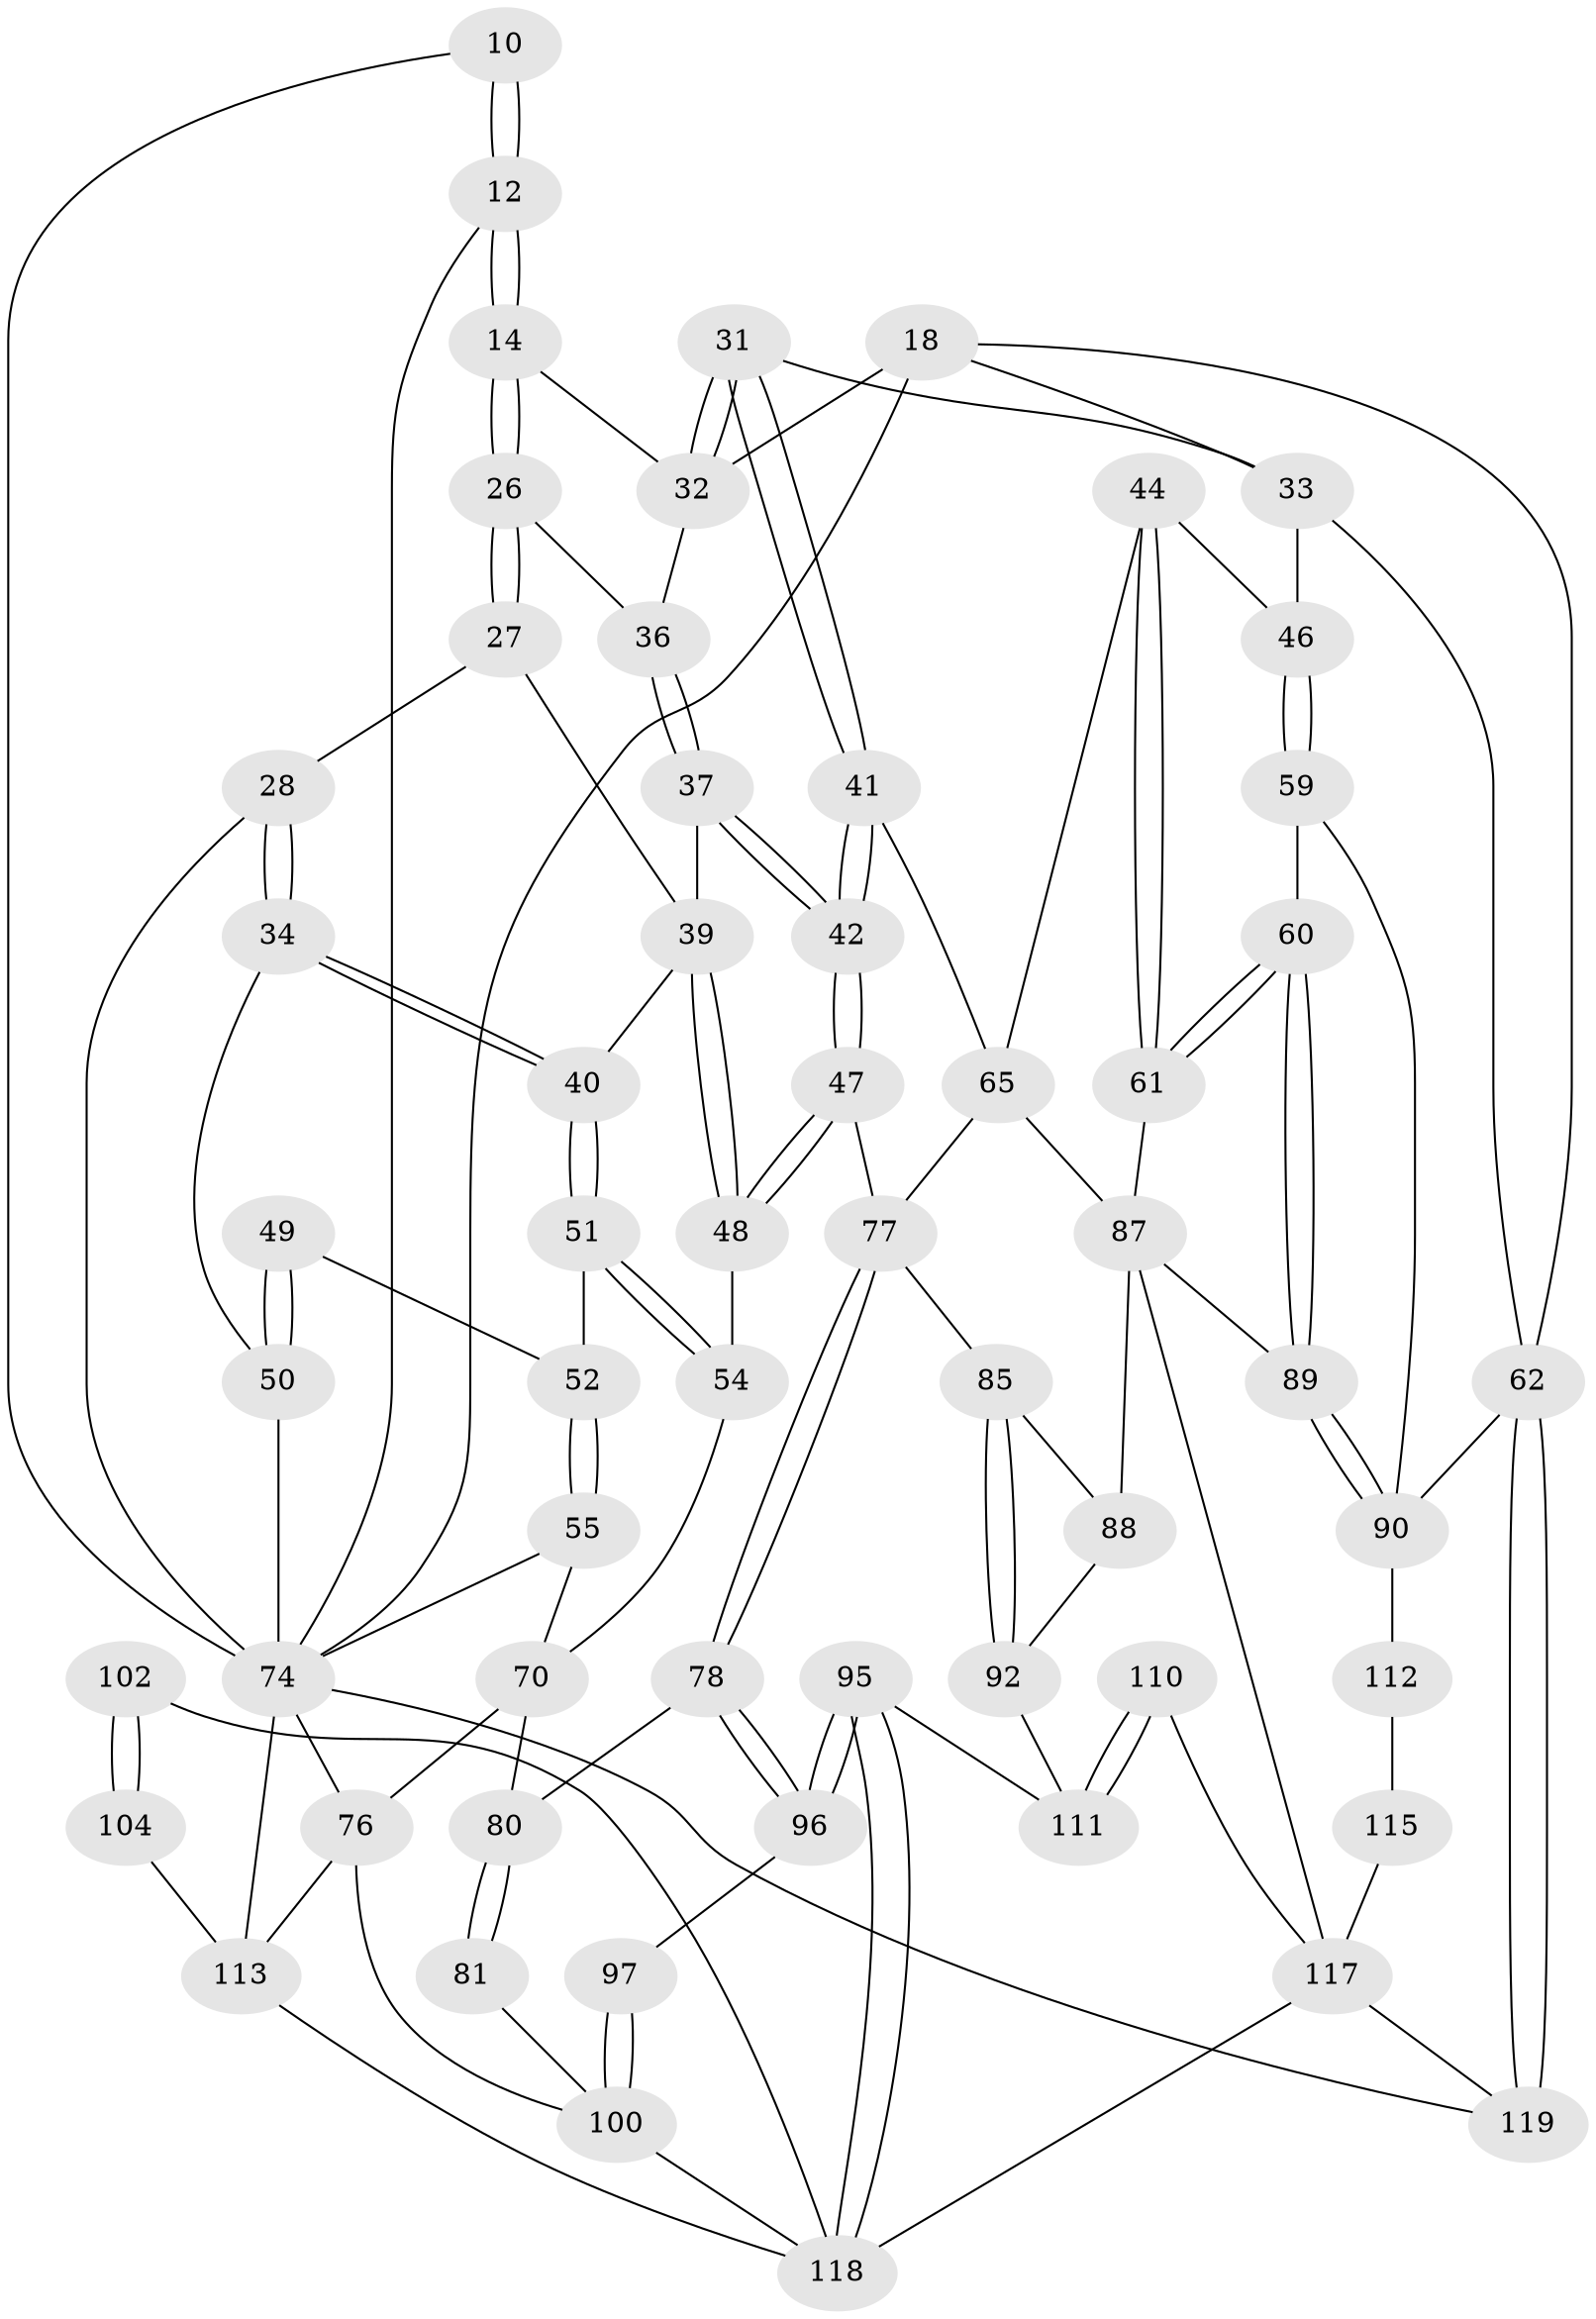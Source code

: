 // original degree distribution, {3: 0.01680672268907563, 6: 0.20168067226890757, 4: 0.226890756302521, 5: 0.5546218487394958}
// Generated by graph-tools (version 1.1) at 2025/01/03/09/25 05:01:15]
// undirected, 59 vertices, 129 edges
graph export_dot {
graph [start="1"]
  node [color=gray90,style=filled];
  10 [pos="+0.38562840884555216+0.1850112144546114"];
  12 [pos="+0.416812314219387+0.2279257881157202",super="+8+9"];
  14 [pos="+0.41703237579282826+0.22855230023891063",super="+13"];
  18 [pos="+0.8123290825873849+0.15732584038203354",super="+5"];
  26 [pos="+0.40563931829307714+0.29987534316367753"];
  27 [pos="+0.38475777210601864+0.31051178973492843"];
  28 [pos="+0.24447847112165366+0.24762050612899322"];
  31 [pos="+0.7105464349481777+0.417753871081494",super="+30"];
  32 [pos="+0.6074360074460076+0.36644498399856407",super="+16+17+19"];
  33 [pos="+0.7858596188475565+0.43264679287156144",super="+22"];
  34 [pos="+0.15812091816400708+0.4137565638622575"];
  36 [pos="+0.5535140203610105+0.38669506238883056",super="+29"];
  37 [pos="+0.4938316105329559+0.48520942672485606"];
  39 [pos="+0.2911138973424335+0.45726892745641134",super="+38"];
  40 [pos="+0.1582876776418246+0.41411341515719874"];
  41 [pos="+0.6446045780920333+0.5407138329071872"];
  42 [pos="+0.5077413195738584+0.5869966420793186"];
  44 [pos="+0.8040246149605415+0.5697563424131564"];
  46 [pos="+0.9558745366268381+0.5159291467732218",super="+43"];
  47 [pos="+0.49689505136327966+0.6198841606106478"];
  48 [pos="+0.3240173936713186+0.596448608758179"];
  49 [pos="+0+0.29853300740312827"];
  50 [pos="+0+0.2594139739248284",super="+23+35"];
  51 [pos="+0.14710505895708736+0.44962763372289155"];
  52 [pos="+0.056012643306772976+0.5253174258698089"];
  54 [pos="+0.15477882539190865+0.5024973741369851",super="+53"];
  55 [pos="+0+0.5867503455690425"];
  59 [pos="+0.9117628344463672+0.6813792281837108"];
  60 [pos="+0.8841794469858851+0.6762439632186041"];
  61 [pos="+0.8697696028471371+0.6693737183729301"];
  62 [pos="+1+0.822051334303214",super="+20"];
  65 [pos="+0.6748667302348167+0.6638040899425792",super="+45"];
  70 [pos="+0.233803090298082+0.684551658975772",super="+57+58+69"];
  74 [pos="+0+0.8043032236575152",super="+67+68+25"];
  76 [pos="+0.17070897449447323+0.7652351200350429",super="+73+75"];
  77 [pos="+0.49644177565565367+0.6977531619794899",super="+66"];
  78 [pos="+0.4817775540053688+0.7169220465434933"];
  80 [pos="+0.2922707515294048+0.6852048419142636",super="+79"];
  81 [pos="+0.3596306207034579+0.7932560195640834"];
  85 [pos="+0.5700576066282271+0.7560974940003937"];
  87 [pos="+0.7047953084604456+0.8434417885904332",super="+86+72"];
  88 [pos="+0.6770280119356098+0.8433255680820267",super="+84"];
  89 [pos="+0.7821289056338223+0.8442587529710546"];
  90 [pos="+0.7971391985354364+0.8598582324411435",super="+64+63"];
  92 [pos="+0.5790103574144886+0.8691531477007426",super="+91"];
  95 [pos="+0.4755243701045697+0.922090323869661"];
  96 [pos="+0.4732798423257992+0.9190919542892464"];
  97 [pos="+0.35890676412293554+0.8797693361908351"];
  100 [pos="+0.26000587698956157+0.951057028056201",super="+83+82"];
  102 [pos="+0.18638446783102794+0.9343628509736763"];
  104 [pos="+0.12063117663888251+0.9252820359324258",super="+103"];
  110 [pos="+0.6515860075681909+0.9901778602626061"];
  111 [pos="+0.6443020527158353+0.9492793105087818",super="+93+94"];
  112 [pos="+0.9330980483706532+0.9065856831989415",super="+106"];
  113 [pos="+0+1",super="+105+99+98"];
  115 [pos="+0.8430286771736316+1",super="+107"];
  117 [pos="+0.6492984158580485+1",super="+109+108+116"];
  118 [pos="+0.4298171599037388+1",super="+114"];
  119 [pos="+1+1"];
  10 -- 12 [weight=2];
  10 -- 12;
  10 -- 74;
  12 -- 14 [weight=2];
  12 -- 14;
  12 -- 74;
  14 -- 26;
  14 -- 26;
  14 -- 32 [weight=2];
  18 -- 33;
  18 -- 74;
  18 -- 62;
  18 -- 32 [weight=2];
  26 -- 27;
  26 -- 27;
  26 -- 36;
  27 -- 28;
  27 -- 39;
  28 -- 34;
  28 -- 34;
  28 -- 74;
  31 -- 32 [weight=2];
  31 -- 32;
  31 -- 41;
  31 -- 41;
  31 -- 33;
  32 -- 36 [weight=2];
  33 -- 46 [weight=2];
  33 -- 62;
  34 -- 40;
  34 -- 40;
  34 -- 50;
  36 -- 37;
  36 -- 37;
  37 -- 42;
  37 -- 42;
  37 -- 39;
  39 -- 40;
  39 -- 48;
  39 -- 48;
  40 -- 51;
  40 -- 51;
  41 -- 42;
  41 -- 42;
  41 -- 65;
  42 -- 47;
  42 -- 47;
  44 -- 61;
  44 -- 61;
  44 -- 46;
  44 -- 65;
  46 -- 59;
  46 -- 59;
  47 -- 48;
  47 -- 48;
  47 -- 77;
  48 -- 54;
  49 -- 50 [weight=2];
  49 -- 50;
  49 -- 52;
  50 -- 74 [weight=3];
  51 -- 52;
  51 -- 54;
  51 -- 54;
  52 -- 55;
  52 -- 55;
  54 -- 70 [weight=2];
  55 -- 70;
  55 -- 74;
  59 -- 60;
  59 -- 90;
  60 -- 61;
  60 -- 61;
  60 -- 89;
  60 -- 89;
  61 -- 87;
  62 -- 119 [weight=2];
  62 -- 119;
  62 -- 90;
  65 -- 77;
  65 -- 87;
  70 -- 80;
  70 -- 76 [weight=2];
  74 -- 113 [weight=2];
  74 -- 119;
  74 -- 76;
  76 -- 113;
  76 -- 100;
  77 -- 78;
  77 -- 78;
  77 -- 85;
  78 -- 96;
  78 -- 96;
  78 -- 80;
  80 -- 81 [weight=2];
  80 -- 81;
  81 -- 100;
  85 -- 92;
  85 -- 92;
  85 -- 88;
  87 -- 88 [weight=2];
  87 -- 117;
  87 -- 89;
  88 -- 92;
  89 -- 90;
  89 -- 90;
  90 -- 112 [weight=2];
  92 -- 111 [weight=2];
  95 -- 96;
  95 -- 96;
  95 -- 118;
  95 -- 118;
  95 -- 111;
  96 -- 97;
  97 -- 100 [weight=2];
  97 -- 100;
  100 -- 118;
  102 -- 104 [weight=2];
  102 -- 104;
  102 -- 118;
  104 -- 113 [weight=2];
  110 -- 111 [weight=2];
  110 -- 111;
  110 -- 117;
  112 -- 115 [weight=2];
  113 -- 118;
  115 -- 117 [weight=2];
  117 -- 118;
  117 -- 119;
}
